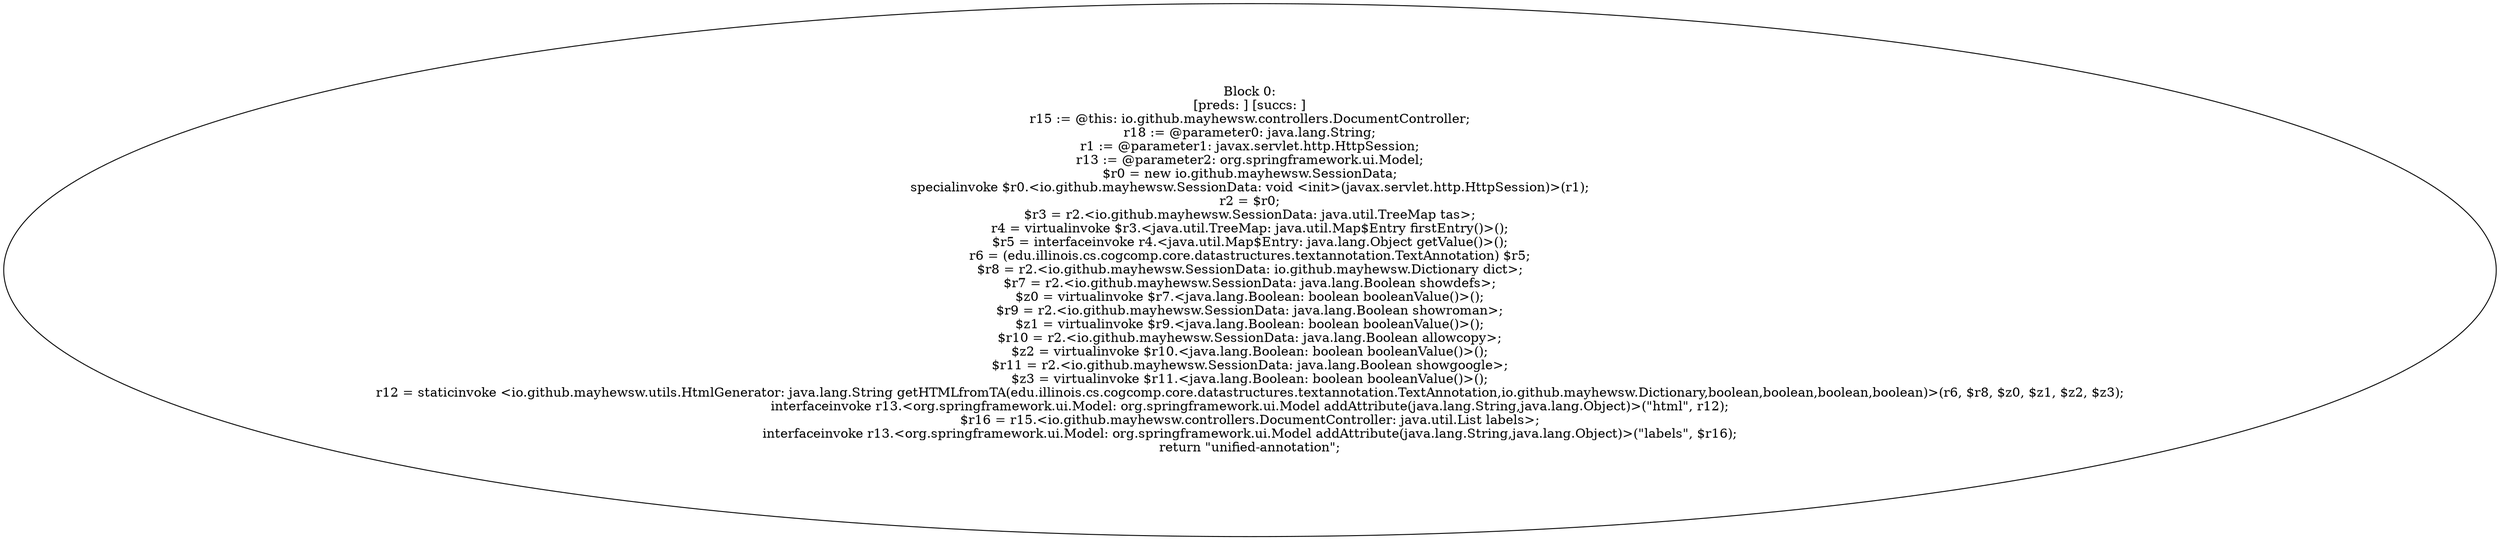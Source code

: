 digraph "unitGraph" {
    "Block 0:
[preds: ] [succs: ]
r15 := @this: io.github.mayhewsw.controllers.DocumentController;
r18 := @parameter0: java.lang.String;
r1 := @parameter1: javax.servlet.http.HttpSession;
r13 := @parameter2: org.springframework.ui.Model;
$r0 = new io.github.mayhewsw.SessionData;
specialinvoke $r0.<io.github.mayhewsw.SessionData: void <init>(javax.servlet.http.HttpSession)>(r1);
r2 = $r0;
$r3 = r2.<io.github.mayhewsw.SessionData: java.util.TreeMap tas>;
r4 = virtualinvoke $r3.<java.util.TreeMap: java.util.Map$Entry firstEntry()>();
$r5 = interfaceinvoke r4.<java.util.Map$Entry: java.lang.Object getValue()>();
r6 = (edu.illinois.cs.cogcomp.core.datastructures.textannotation.TextAnnotation) $r5;
$r8 = r2.<io.github.mayhewsw.SessionData: io.github.mayhewsw.Dictionary dict>;
$r7 = r2.<io.github.mayhewsw.SessionData: java.lang.Boolean showdefs>;
$z0 = virtualinvoke $r7.<java.lang.Boolean: boolean booleanValue()>();
$r9 = r2.<io.github.mayhewsw.SessionData: java.lang.Boolean showroman>;
$z1 = virtualinvoke $r9.<java.lang.Boolean: boolean booleanValue()>();
$r10 = r2.<io.github.mayhewsw.SessionData: java.lang.Boolean allowcopy>;
$z2 = virtualinvoke $r10.<java.lang.Boolean: boolean booleanValue()>();
$r11 = r2.<io.github.mayhewsw.SessionData: java.lang.Boolean showgoogle>;
$z3 = virtualinvoke $r11.<java.lang.Boolean: boolean booleanValue()>();
r12 = staticinvoke <io.github.mayhewsw.utils.HtmlGenerator: java.lang.String getHTMLfromTA(edu.illinois.cs.cogcomp.core.datastructures.textannotation.TextAnnotation,io.github.mayhewsw.Dictionary,boolean,boolean,boolean,boolean)>(r6, $r8, $z0, $z1, $z2, $z3);
interfaceinvoke r13.<org.springframework.ui.Model: org.springframework.ui.Model addAttribute(java.lang.String,java.lang.Object)>(\"html\", r12);
$r16 = r15.<io.github.mayhewsw.controllers.DocumentController: java.util.List labels>;
interfaceinvoke r13.<org.springframework.ui.Model: org.springframework.ui.Model addAttribute(java.lang.String,java.lang.Object)>(\"labels\", $r16);
return \"unified-annotation\";
"
}
